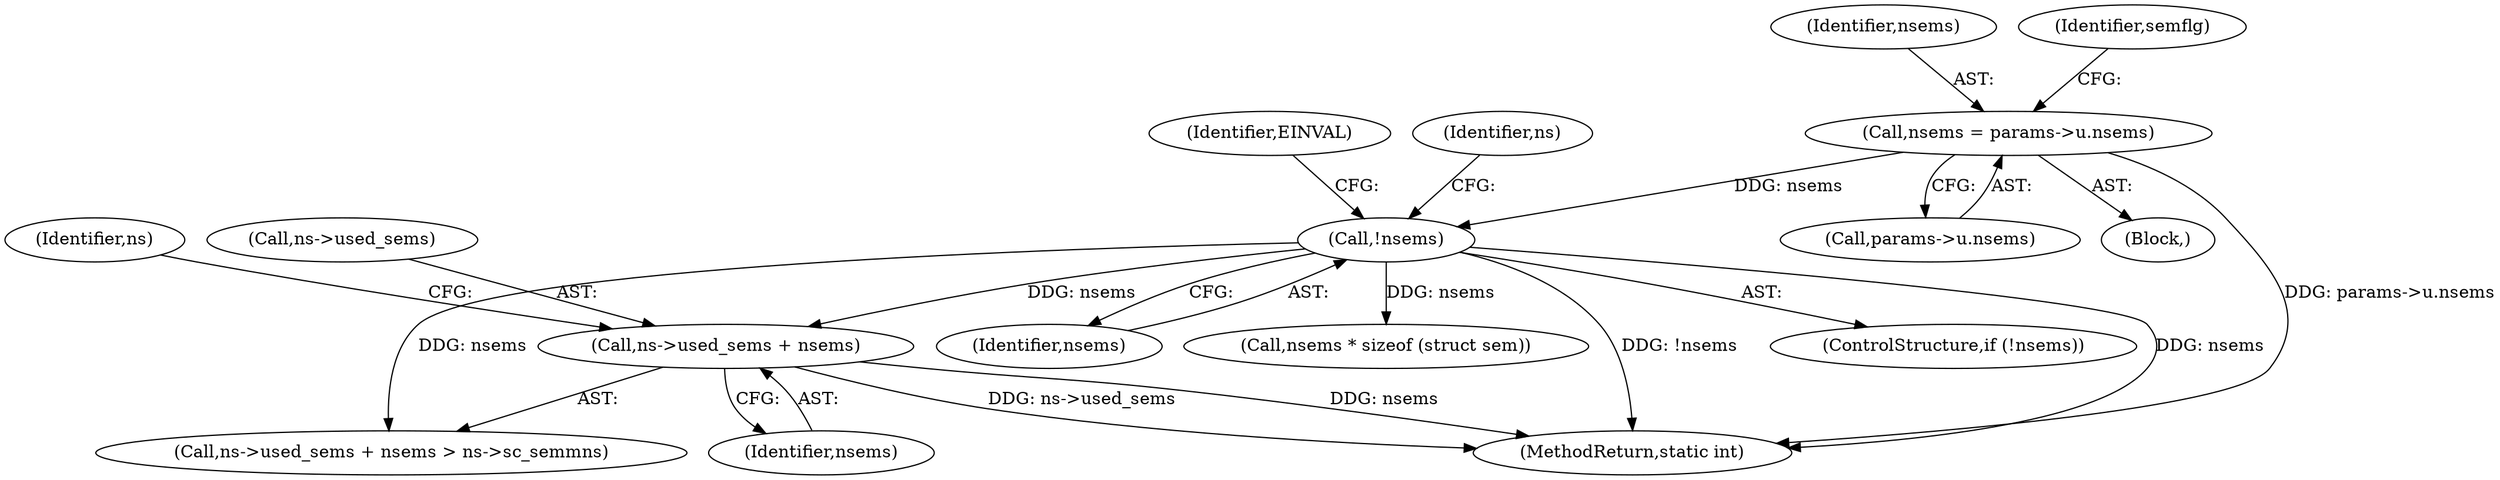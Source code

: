 digraph "0_linux_6062a8dc0517bce23e3c2f7d2fea5e22411269a3_4@pointer" {
"1000137" [label="(Call,ns->used_sems + nsems)"];
"1000130" [label="(Call,!nsems)"];
"1000115" [label="(Call,nsems = params->u.nsems)"];
"1000309" [label="(MethodReturn,static int)"];
"1000130" [label="(Call,!nsems)"];
"1000116" [label="(Identifier,nsems)"];
"1000143" [label="(Identifier,ns)"];
"1000124" [label="(Identifier,semflg)"];
"1000117" [label="(Call,params->u.nsems)"];
"1000115" [label="(Call,nsems = params->u.nsems)"];
"1000154" [label="(Call,nsems * sizeof (struct sem))"];
"1000103" [label="(Block,)"];
"1000137" [label="(Call,ns->used_sems + nsems)"];
"1000131" [label="(Identifier,nsems)"];
"1000139" [label="(Identifier,ns)"];
"1000129" [label="(ControlStructure,if (!nsems))"];
"1000141" [label="(Identifier,nsems)"];
"1000138" [label="(Call,ns->used_sems)"];
"1000134" [label="(Identifier,EINVAL)"];
"1000136" [label="(Call,ns->used_sems + nsems > ns->sc_semmns)"];
"1000137" -> "1000136"  [label="AST: "];
"1000137" -> "1000141"  [label="CFG: "];
"1000138" -> "1000137"  [label="AST: "];
"1000141" -> "1000137"  [label="AST: "];
"1000143" -> "1000137"  [label="CFG: "];
"1000137" -> "1000309"  [label="DDG: nsems"];
"1000137" -> "1000309"  [label="DDG: ns->used_sems"];
"1000130" -> "1000137"  [label="DDG: nsems"];
"1000130" -> "1000129"  [label="AST: "];
"1000130" -> "1000131"  [label="CFG: "];
"1000131" -> "1000130"  [label="AST: "];
"1000134" -> "1000130"  [label="CFG: "];
"1000139" -> "1000130"  [label="CFG: "];
"1000130" -> "1000309"  [label="DDG: !nsems"];
"1000130" -> "1000309"  [label="DDG: nsems"];
"1000115" -> "1000130"  [label="DDG: nsems"];
"1000130" -> "1000136"  [label="DDG: nsems"];
"1000130" -> "1000154"  [label="DDG: nsems"];
"1000115" -> "1000103"  [label="AST: "];
"1000115" -> "1000117"  [label="CFG: "];
"1000116" -> "1000115"  [label="AST: "];
"1000117" -> "1000115"  [label="AST: "];
"1000124" -> "1000115"  [label="CFG: "];
"1000115" -> "1000309"  [label="DDG: params->u.nsems"];
}
